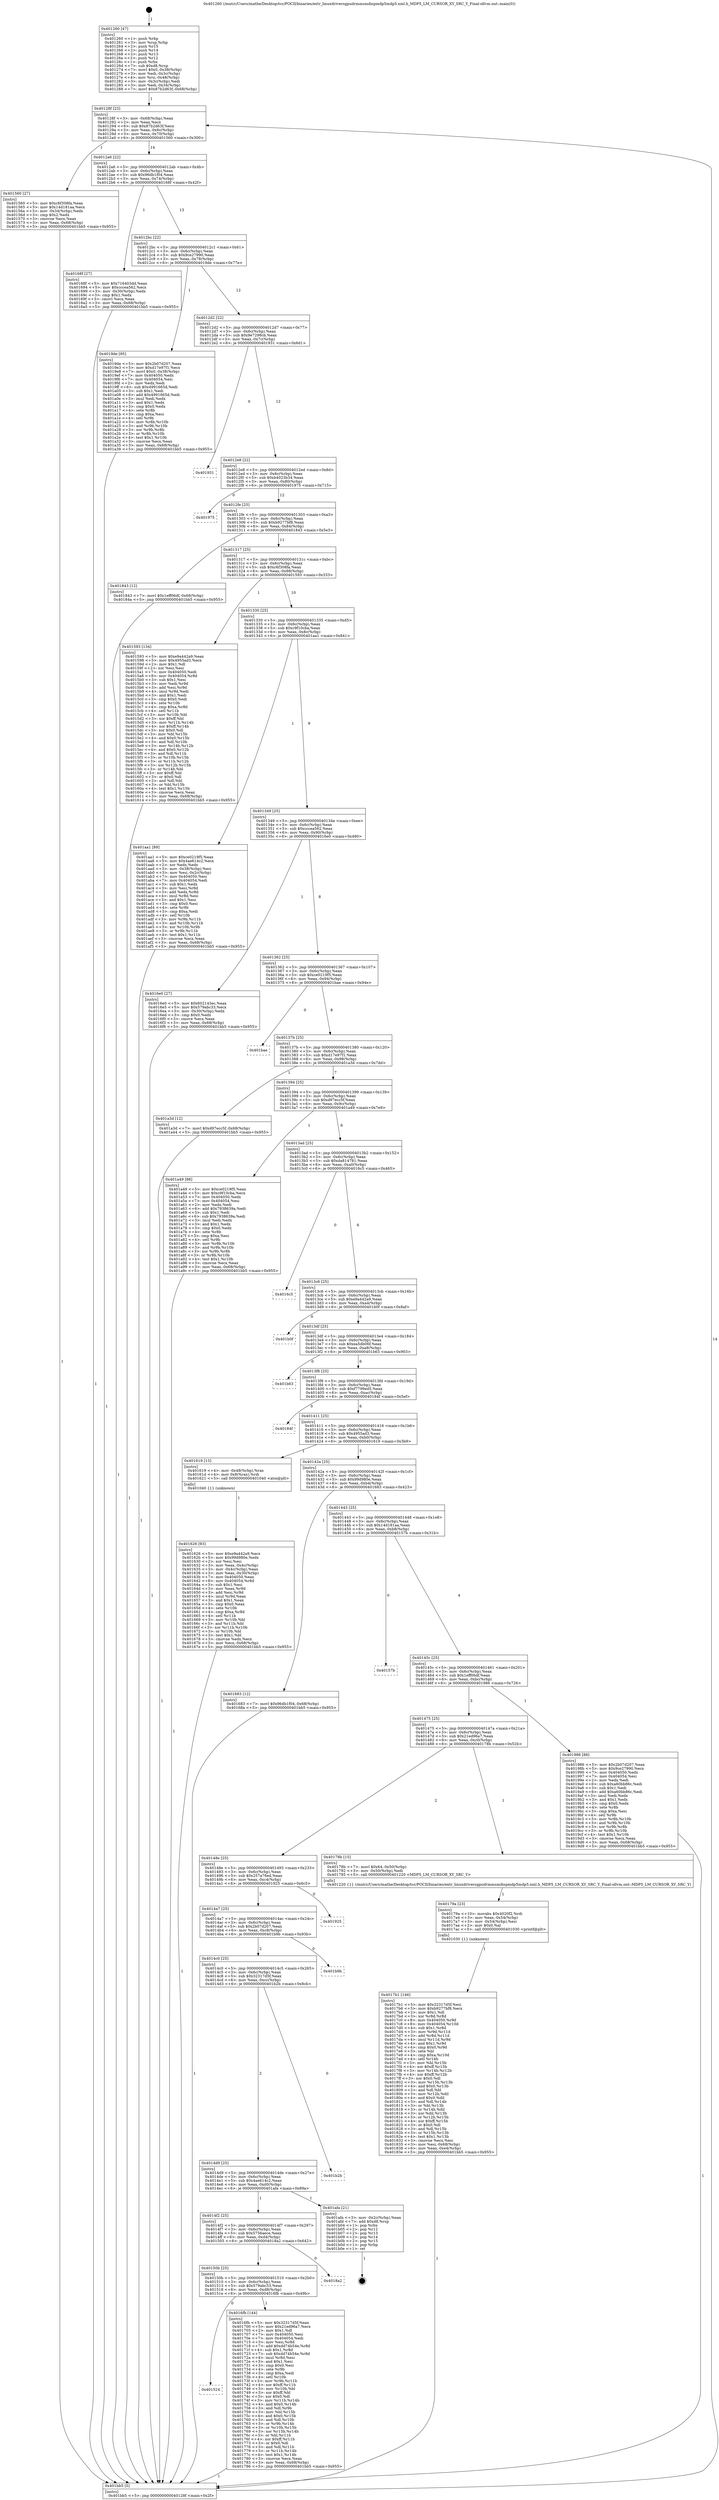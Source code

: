 digraph "0x401260" {
  label = "0x401260 (/mnt/c/Users/mathe/Desktop/tcc/POCII/binaries/extr_linuxdriversgpudrmmsmdispmdp5mdp5.xml.h_MDP5_LM_CURSOR_XY_SRC_Y_Final-ollvm.out::main(0))"
  labelloc = "t"
  node[shape=record]

  Entry [label="",width=0.3,height=0.3,shape=circle,fillcolor=black,style=filled]
  "0x40128f" [label="{
     0x40128f [23]\l
     | [instrs]\l
     &nbsp;&nbsp;0x40128f \<+3\>: mov -0x68(%rbp),%eax\l
     &nbsp;&nbsp;0x401292 \<+2\>: mov %eax,%ecx\l
     &nbsp;&nbsp;0x401294 \<+6\>: sub $0x87b2d63f,%ecx\l
     &nbsp;&nbsp;0x40129a \<+3\>: mov %eax,-0x6c(%rbp)\l
     &nbsp;&nbsp;0x40129d \<+3\>: mov %ecx,-0x70(%rbp)\l
     &nbsp;&nbsp;0x4012a0 \<+6\>: je 0000000000401560 \<main+0x300\>\l
  }"]
  "0x401560" [label="{
     0x401560 [27]\l
     | [instrs]\l
     &nbsp;&nbsp;0x401560 \<+5\>: mov $0xc6f308fa,%eax\l
     &nbsp;&nbsp;0x401565 \<+5\>: mov $0x14d181aa,%ecx\l
     &nbsp;&nbsp;0x40156a \<+3\>: mov -0x34(%rbp),%edx\l
     &nbsp;&nbsp;0x40156d \<+3\>: cmp $0x2,%edx\l
     &nbsp;&nbsp;0x401570 \<+3\>: cmovne %ecx,%eax\l
     &nbsp;&nbsp;0x401573 \<+3\>: mov %eax,-0x68(%rbp)\l
     &nbsp;&nbsp;0x401576 \<+5\>: jmp 0000000000401bb5 \<main+0x955\>\l
  }"]
  "0x4012a6" [label="{
     0x4012a6 [22]\l
     | [instrs]\l
     &nbsp;&nbsp;0x4012a6 \<+5\>: jmp 00000000004012ab \<main+0x4b\>\l
     &nbsp;&nbsp;0x4012ab \<+3\>: mov -0x6c(%rbp),%eax\l
     &nbsp;&nbsp;0x4012ae \<+5\>: sub $0x96db1f04,%eax\l
     &nbsp;&nbsp;0x4012b3 \<+3\>: mov %eax,-0x74(%rbp)\l
     &nbsp;&nbsp;0x4012b6 \<+6\>: je 000000000040168f \<main+0x42f\>\l
  }"]
  "0x401bb5" [label="{
     0x401bb5 [5]\l
     | [instrs]\l
     &nbsp;&nbsp;0x401bb5 \<+5\>: jmp 000000000040128f \<main+0x2f\>\l
  }"]
  "0x401260" [label="{
     0x401260 [47]\l
     | [instrs]\l
     &nbsp;&nbsp;0x401260 \<+1\>: push %rbp\l
     &nbsp;&nbsp;0x401261 \<+3\>: mov %rsp,%rbp\l
     &nbsp;&nbsp;0x401264 \<+2\>: push %r15\l
     &nbsp;&nbsp;0x401266 \<+2\>: push %r14\l
     &nbsp;&nbsp;0x401268 \<+2\>: push %r13\l
     &nbsp;&nbsp;0x40126a \<+2\>: push %r12\l
     &nbsp;&nbsp;0x40126c \<+1\>: push %rbx\l
     &nbsp;&nbsp;0x40126d \<+7\>: sub $0xd8,%rsp\l
     &nbsp;&nbsp;0x401274 \<+7\>: movl $0x0,-0x38(%rbp)\l
     &nbsp;&nbsp;0x40127b \<+3\>: mov %edi,-0x3c(%rbp)\l
     &nbsp;&nbsp;0x40127e \<+4\>: mov %rsi,-0x48(%rbp)\l
     &nbsp;&nbsp;0x401282 \<+3\>: mov -0x3c(%rbp),%edi\l
     &nbsp;&nbsp;0x401285 \<+3\>: mov %edi,-0x34(%rbp)\l
     &nbsp;&nbsp;0x401288 \<+7\>: movl $0x87b2d63f,-0x68(%rbp)\l
  }"]
  Exit [label="",width=0.3,height=0.3,shape=circle,fillcolor=black,style=filled,peripheries=2]
  "0x40168f" [label="{
     0x40168f [27]\l
     | [instrs]\l
     &nbsp;&nbsp;0x40168f \<+5\>: mov $0x716403dd,%eax\l
     &nbsp;&nbsp;0x401694 \<+5\>: mov $0xcccea562,%ecx\l
     &nbsp;&nbsp;0x401699 \<+3\>: mov -0x30(%rbp),%edx\l
     &nbsp;&nbsp;0x40169c \<+3\>: cmp $0x1,%edx\l
     &nbsp;&nbsp;0x40169f \<+3\>: cmovl %ecx,%eax\l
     &nbsp;&nbsp;0x4016a2 \<+3\>: mov %eax,-0x68(%rbp)\l
     &nbsp;&nbsp;0x4016a5 \<+5\>: jmp 0000000000401bb5 \<main+0x955\>\l
  }"]
  "0x4012bc" [label="{
     0x4012bc [22]\l
     | [instrs]\l
     &nbsp;&nbsp;0x4012bc \<+5\>: jmp 00000000004012c1 \<main+0x61\>\l
     &nbsp;&nbsp;0x4012c1 \<+3\>: mov -0x6c(%rbp),%eax\l
     &nbsp;&nbsp;0x4012c4 \<+5\>: sub $0x9ce27990,%eax\l
     &nbsp;&nbsp;0x4012c9 \<+3\>: mov %eax,-0x78(%rbp)\l
     &nbsp;&nbsp;0x4012cc \<+6\>: je 00000000004019de \<main+0x77e\>\l
  }"]
  "0x4017b1" [label="{
     0x4017b1 [146]\l
     | [instrs]\l
     &nbsp;&nbsp;0x4017b1 \<+5\>: mov $0x32317d5f,%esi\l
     &nbsp;&nbsp;0x4017b6 \<+5\>: mov $0xb9277bf8,%ecx\l
     &nbsp;&nbsp;0x4017bb \<+2\>: mov $0x1,%dl\l
     &nbsp;&nbsp;0x4017bd \<+3\>: xor %r8d,%r8d\l
     &nbsp;&nbsp;0x4017c0 \<+8\>: mov 0x404050,%r9d\l
     &nbsp;&nbsp;0x4017c8 \<+8\>: mov 0x404054,%r10d\l
     &nbsp;&nbsp;0x4017d0 \<+4\>: sub $0x1,%r8d\l
     &nbsp;&nbsp;0x4017d4 \<+3\>: mov %r9d,%r11d\l
     &nbsp;&nbsp;0x4017d7 \<+3\>: add %r8d,%r11d\l
     &nbsp;&nbsp;0x4017da \<+4\>: imul %r11d,%r9d\l
     &nbsp;&nbsp;0x4017de \<+4\>: and $0x1,%r9d\l
     &nbsp;&nbsp;0x4017e2 \<+4\>: cmp $0x0,%r9d\l
     &nbsp;&nbsp;0x4017e6 \<+3\>: sete %bl\l
     &nbsp;&nbsp;0x4017e9 \<+4\>: cmp $0xa,%r10d\l
     &nbsp;&nbsp;0x4017ed \<+4\>: setl %r14b\l
     &nbsp;&nbsp;0x4017f1 \<+3\>: mov %bl,%r15b\l
     &nbsp;&nbsp;0x4017f4 \<+4\>: xor $0xff,%r15b\l
     &nbsp;&nbsp;0x4017f8 \<+3\>: mov %r14b,%r12b\l
     &nbsp;&nbsp;0x4017fb \<+4\>: xor $0xff,%r12b\l
     &nbsp;&nbsp;0x4017ff \<+3\>: xor $0x0,%dl\l
     &nbsp;&nbsp;0x401802 \<+3\>: mov %r15b,%r13b\l
     &nbsp;&nbsp;0x401805 \<+4\>: and $0x0,%r13b\l
     &nbsp;&nbsp;0x401809 \<+2\>: and %dl,%bl\l
     &nbsp;&nbsp;0x40180b \<+3\>: mov %r12b,%dil\l
     &nbsp;&nbsp;0x40180e \<+4\>: and $0x0,%dil\l
     &nbsp;&nbsp;0x401812 \<+3\>: and %dl,%r14b\l
     &nbsp;&nbsp;0x401815 \<+3\>: or %bl,%r13b\l
     &nbsp;&nbsp;0x401818 \<+3\>: or %r14b,%dil\l
     &nbsp;&nbsp;0x40181b \<+3\>: xor %dil,%r13b\l
     &nbsp;&nbsp;0x40181e \<+3\>: or %r12b,%r15b\l
     &nbsp;&nbsp;0x401821 \<+4\>: xor $0xff,%r15b\l
     &nbsp;&nbsp;0x401825 \<+3\>: or $0x0,%dl\l
     &nbsp;&nbsp;0x401828 \<+3\>: and %dl,%r15b\l
     &nbsp;&nbsp;0x40182b \<+3\>: or %r15b,%r13b\l
     &nbsp;&nbsp;0x40182e \<+4\>: test $0x1,%r13b\l
     &nbsp;&nbsp;0x401832 \<+3\>: cmovne %ecx,%esi\l
     &nbsp;&nbsp;0x401835 \<+3\>: mov %esi,-0x68(%rbp)\l
     &nbsp;&nbsp;0x401838 \<+6\>: mov %eax,-0xe4(%rbp)\l
     &nbsp;&nbsp;0x40183e \<+5\>: jmp 0000000000401bb5 \<main+0x955\>\l
  }"]
  "0x4019de" [label="{
     0x4019de [95]\l
     | [instrs]\l
     &nbsp;&nbsp;0x4019de \<+5\>: mov $0x2b07d207,%eax\l
     &nbsp;&nbsp;0x4019e3 \<+5\>: mov $0xd17e97f1,%ecx\l
     &nbsp;&nbsp;0x4019e8 \<+7\>: movl $0x0,-0x38(%rbp)\l
     &nbsp;&nbsp;0x4019ef \<+7\>: mov 0x404050,%edx\l
     &nbsp;&nbsp;0x4019f6 \<+7\>: mov 0x404054,%esi\l
     &nbsp;&nbsp;0x4019fd \<+2\>: mov %edx,%edi\l
     &nbsp;&nbsp;0x4019ff \<+6\>: sub $0x4991665d,%edi\l
     &nbsp;&nbsp;0x401a05 \<+3\>: sub $0x1,%edi\l
     &nbsp;&nbsp;0x401a08 \<+6\>: add $0x4991665d,%edi\l
     &nbsp;&nbsp;0x401a0e \<+3\>: imul %edi,%edx\l
     &nbsp;&nbsp;0x401a11 \<+3\>: and $0x1,%edx\l
     &nbsp;&nbsp;0x401a14 \<+3\>: cmp $0x0,%edx\l
     &nbsp;&nbsp;0x401a17 \<+4\>: sete %r8b\l
     &nbsp;&nbsp;0x401a1b \<+3\>: cmp $0xa,%esi\l
     &nbsp;&nbsp;0x401a1e \<+4\>: setl %r9b\l
     &nbsp;&nbsp;0x401a22 \<+3\>: mov %r8b,%r10b\l
     &nbsp;&nbsp;0x401a25 \<+3\>: and %r9b,%r10b\l
     &nbsp;&nbsp;0x401a28 \<+3\>: xor %r9b,%r8b\l
     &nbsp;&nbsp;0x401a2b \<+3\>: or %r8b,%r10b\l
     &nbsp;&nbsp;0x401a2e \<+4\>: test $0x1,%r10b\l
     &nbsp;&nbsp;0x401a32 \<+3\>: cmovne %ecx,%eax\l
     &nbsp;&nbsp;0x401a35 \<+3\>: mov %eax,-0x68(%rbp)\l
     &nbsp;&nbsp;0x401a38 \<+5\>: jmp 0000000000401bb5 \<main+0x955\>\l
  }"]
  "0x4012d2" [label="{
     0x4012d2 [22]\l
     | [instrs]\l
     &nbsp;&nbsp;0x4012d2 \<+5\>: jmp 00000000004012d7 \<main+0x77\>\l
     &nbsp;&nbsp;0x4012d7 \<+3\>: mov -0x6c(%rbp),%eax\l
     &nbsp;&nbsp;0x4012da \<+5\>: sub $0x9e7298cb,%eax\l
     &nbsp;&nbsp;0x4012df \<+3\>: mov %eax,-0x7c(%rbp)\l
     &nbsp;&nbsp;0x4012e2 \<+6\>: je 0000000000401931 \<main+0x6d1\>\l
  }"]
  "0x40179a" [label="{
     0x40179a [23]\l
     | [instrs]\l
     &nbsp;&nbsp;0x40179a \<+10\>: movabs $0x4020f2,%rdi\l
     &nbsp;&nbsp;0x4017a4 \<+3\>: mov %eax,-0x54(%rbp)\l
     &nbsp;&nbsp;0x4017a7 \<+3\>: mov -0x54(%rbp),%esi\l
     &nbsp;&nbsp;0x4017aa \<+2\>: mov $0x0,%al\l
     &nbsp;&nbsp;0x4017ac \<+5\>: call 0000000000401030 \<printf@plt\>\l
     | [calls]\l
     &nbsp;&nbsp;0x401030 \{1\} (unknown)\l
  }"]
  "0x401931" [label="{
     0x401931\l
  }", style=dashed]
  "0x4012e8" [label="{
     0x4012e8 [22]\l
     | [instrs]\l
     &nbsp;&nbsp;0x4012e8 \<+5\>: jmp 00000000004012ed \<main+0x8d\>\l
     &nbsp;&nbsp;0x4012ed \<+3\>: mov -0x6c(%rbp),%eax\l
     &nbsp;&nbsp;0x4012f0 \<+5\>: sub $0xb4023b34,%eax\l
     &nbsp;&nbsp;0x4012f5 \<+3\>: mov %eax,-0x80(%rbp)\l
     &nbsp;&nbsp;0x4012f8 \<+6\>: je 0000000000401975 \<main+0x715\>\l
  }"]
  "0x401524" [label="{
     0x401524\l
  }", style=dashed]
  "0x401975" [label="{
     0x401975\l
  }", style=dashed]
  "0x4012fe" [label="{
     0x4012fe [25]\l
     | [instrs]\l
     &nbsp;&nbsp;0x4012fe \<+5\>: jmp 0000000000401303 \<main+0xa3\>\l
     &nbsp;&nbsp;0x401303 \<+3\>: mov -0x6c(%rbp),%eax\l
     &nbsp;&nbsp;0x401306 \<+5\>: sub $0xb9277bf8,%eax\l
     &nbsp;&nbsp;0x40130b \<+6\>: mov %eax,-0x84(%rbp)\l
     &nbsp;&nbsp;0x401311 \<+6\>: je 0000000000401843 \<main+0x5e3\>\l
  }"]
  "0x4016fb" [label="{
     0x4016fb [144]\l
     | [instrs]\l
     &nbsp;&nbsp;0x4016fb \<+5\>: mov $0x32317d5f,%eax\l
     &nbsp;&nbsp;0x401700 \<+5\>: mov $0x21ed96a7,%ecx\l
     &nbsp;&nbsp;0x401705 \<+2\>: mov $0x1,%dl\l
     &nbsp;&nbsp;0x401707 \<+7\>: mov 0x404050,%esi\l
     &nbsp;&nbsp;0x40170e \<+7\>: mov 0x404054,%edi\l
     &nbsp;&nbsp;0x401715 \<+3\>: mov %esi,%r8d\l
     &nbsp;&nbsp;0x401718 \<+7\>: add $0xdd74b54e,%r8d\l
     &nbsp;&nbsp;0x40171f \<+4\>: sub $0x1,%r8d\l
     &nbsp;&nbsp;0x401723 \<+7\>: sub $0xdd74b54e,%r8d\l
     &nbsp;&nbsp;0x40172a \<+4\>: imul %r8d,%esi\l
     &nbsp;&nbsp;0x40172e \<+3\>: and $0x1,%esi\l
     &nbsp;&nbsp;0x401731 \<+3\>: cmp $0x0,%esi\l
     &nbsp;&nbsp;0x401734 \<+4\>: sete %r9b\l
     &nbsp;&nbsp;0x401738 \<+3\>: cmp $0xa,%edi\l
     &nbsp;&nbsp;0x40173b \<+4\>: setl %r10b\l
     &nbsp;&nbsp;0x40173f \<+3\>: mov %r9b,%r11b\l
     &nbsp;&nbsp;0x401742 \<+4\>: xor $0xff,%r11b\l
     &nbsp;&nbsp;0x401746 \<+3\>: mov %r10b,%bl\l
     &nbsp;&nbsp;0x401749 \<+3\>: xor $0xff,%bl\l
     &nbsp;&nbsp;0x40174c \<+3\>: xor $0x0,%dl\l
     &nbsp;&nbsp;0x40174f \<+3\>: mov %r11b,%r14b\l
     &nbsp;&nbsp;0x401752 \<+4\>: and $0x0,%r14b\l
     &nbsp;&nbsp;0x401756 \<+3\>: and %dl,%r9b\l
     &nbsp;&nbsp;0x401759 \<+3\>: mov %bl,%r15b\l
     &nbsp;&nbsp;0x40175c \<+4\>: and $0x0,%r15b\l
     &nbsp;&nbsp;0x401760 \<+3\>: and %dl,%r10b\l
     &nbsp;&nbsp;0x401763 \<+3\>: or %r9b,%r14b\l
     &nbsp;&nbsp;0x401766 \<+3\>: or %r10b,%r15b\l
     &nbsp;&nbsp;0x401769 \<+3\>: xor %r15b,%r14b\l
     &nbsp;&nbsp;0x40176c \<+3\>: or %bl,%r11b\l
     &nbsp;&nbsp;0x40176f \<+4\>: xor $0xff,%r11b\l
     &nbsp;&nbsp;0x401773 \<+3\>: or $0x0,%dl\l
     &nbsp;&nbsp;0x401776 \<+3\>: and %dl,%r11b\l
     &nbsp;&nbsp;0x401779 \<+3\>: or %r11b,%r14b\l
     &nbsp;&nbsp;0x40177c \<+4\>: test $0x1,%r14b\l
     &nbsp;&nbsp;0x401780 \<+3\>: cmovne %ecx,%eax\l
     &nbsp;&nbsp;0x401783 \<+3\>: mov %eax,-0x68(%rbp)\l
     &nbsp;&nbsp;0x401786 \<+5\>: jmp 0000000000401bb5 \<main+0x955\>\l
  }"]
  "0x401843" [label="{
     0x401843 [12]\l
     | [instrs]\l
     &nbsp;&nbsp;0x401843 \<+7\>: movl $0x1eff06df,-0x68(%rbp)\l
     &nbsp;&nbsp;0x40184a \<+5\>: jmp 0000000000401bb5 \<main+0x955\>\l
  }"]
  "0x401317" [label="{
     0x401317 [25]\l
     | [instrs]\l
     &nbsp;&nbsp;0x401317 \<+5\>: jmp 000000000040131c \<main+0xbc\>\l
     &nbsp;&nbsp;0x40131c \<+3\>: mov -0x6c(%rbp),%eax\l
     &nbsp;&nbsp;0x40131f \<+5\>: sub $0xc6f308fa,%eax\l
     &nbsp;&nbsp;0x401324 \<+6\>: mov %eax,-0x88(%rbp)\l
     &nbsp;&nbsp;0x40132a \<+6\>: je 0000000000401593 \<main+0x333\>\l
  }"]
  "0x40150b" [label="{
     0x40150b [25]\l
     | [instrs]\l
     &nbsp;&nbsp;0x40150b \<+5\>: jmp 0000000000401510 \<main+0x2b0\>\l
     &nbsp;&nbsp;0x401510 \<+3\>: mov -0x6c(%rbp),%eax\l
     &nbsp;&nbsp;0x401513 \<+5\>: sub $0x579abc33,%eax\l
     &nbsp;&nbsp;0x401518 \<+6\>: mov %eax,-0xd8(%rbp)\l
     &nbsp;&nbsp;0x40151e \<+6\>: je 00000000004016fb \<main+0x49b\>\l
  }"]
  "0x401593" [label="{
     0x401593 [134]\l
     | [instrs]\l
     &nbsp;&nbsp;0x401593 \<+5\>: mov $0xe9a442a9,%eax\l
     &nbsp;&nbsp;0x401598 \<+5\>: mov $0x4955ad3,%ecx\l
     &nbsp;&nbsp;0x40159d \<+2\>: mov $0x1,%dl\l
     &nbsp;&nbsp;0x40159f \<+2\>: xor %esi,%esi\l
     &nbsp;&nbsp;0x4015a1 \<+7\>: mov 0x404050,%edi\l
     &nbsp;&nbsp;0x4015a8 \<+8\>: mov 0x404054,%r8d\l
     &nbsp;&nbsp;0x4015b0 \<+3\>: sub $0x1,%esi\l
     &nbsp;&nbsp;0x4015b3 \<+3\>: mov %edi,%r9d\l
     &nbsp;&nbsp;0x4015b6 \<+3\>: add %esi,%r9d\l
     &nbsp;&nbsp;0x4015b9 \<+4\>: imul %r9d,%edi\l
     &nbsp;&nbsp;0x4015bd \<+3\>: and $0x1,%edi\l
     &nbsp;&nbsp;0x4015c0 \<+3\>: cmp $0x0,%edi\l
     &nbsp;&nbsp;0x4015c3 \<+4\>: sete %r10b\l
     &nbsp;&nbsp;0x4015c7 \<+4\>: cmp $0xa,%r8d\l
     &nbsp;&nbsp;0x4015cb \<+4\>: setl %r11b\l
     &nbsp;&nbsp;0x4015cf \<+3\>: mov %r10b,%bl\l
     &nbsp;&nbsp;0x4015d2 \<+3\>: xor $0xff,%bl\l
     &nbsp;&nbsp;0x4015d5 \<+3\>: mov %r11b,%r14b\l
     &nbsp;&nbsp;0x4015d8 \<+4\>: xor $0xff,%r14b\l
     &nbsp;&nbsp;0x4015dc \<+3\>: xor $0x0,%dl\l
     &nbsp;&nbsp;0x4015df \<+3\>: mov %bl,%r15b\l
     &nbsp;&nbsp;0x4015e2 \<+4\>: and $0x0,%r15b\l
     &nbsp;&nbsp;0x4015e6 \<+3\>: and %dl,%r10b\l
     &nbsp;&nbsp;0x4015e9 \<+3\>: mov %r14b,%r12b\l
     &nbsp;&nbsp;0x4015ec \<+4\>: and $0x0,%r12b\l
     &nbsp;&nbsp;0x4015f0 \<+3\>: and %dl,%r11b\l
     &nbsp;&nbsp;0x4015f3 \<+3\>: or %r10b,%r15b\l
     &nbsp;&nbsp;0x4015f6 \<+3\>: or %r11b,%r12b\l
     &nbsp;&nbsp;0x4015f9 \<+3\>: xor %r12b,%r15b\l
     &nbsp;&nbsp;0x4015fc \<+3\>: or %r14b,%bl\l
     &nbsp;&nbsp;0x4015ff \<+3\>: xor $0xff,%bl\l
     &nbsp;&nbsp;0x401602 \<+3\>: or $0x0,%dl\l
     &nbsp;&nbsp;0x401605 \<+2\>: and %dl,%bl\l
     &nbsp;&nbsp;0x401607 \<+3\>: or %bl,%r15b\l
     &nbsp;&nbsp;0x40160a \<+4\>: test $0x1,%r15b\l
     &nbsp;&nbsp;0x40160e \<+3\>: cmovne %ecx,%eax\l
     &nbsp;&nbsp;0x401611 \<+3\>: mov %eax,-0x68(%rbp)\l
     &nbsp;&nbsp;0x401614 \<+5\>: jmp 0000000000401bb5 \<main+0x955\>\l
  }"]
  "0x401330" [label="{
     0x401330 [25]\l
     | [instrs]\l
     &nbsp;&nbsp;0x401330 \<+5\>: jmp 0000000000401335 \<main+0xd5\>\l
     &nbsp;&nbsp;0x401335 \<+3\>: mov -0x6c(%rbp),%eax\l
     &nbsp;&nbsp;0x401338 \<+5\>: sub $0xc9f10cba,%eax\l
     &nbsp;&nbsp;0x40133d \<+6\>: mov %eax,-0x8c(%rbp)\l
     &nbsp;&nbsp;0x401343 \<+6\>: je 0000000000401aa1 \<main+0x841\>\l
  }"]
  "0x4018a2" [label="{
     0x4018a2\l
  }", style=dashed]
  "0x401aa1" [label="{
     0x401aa1 [89]\l
     | [instrs]\l
     &nbsp;&nbsp;0x401aa1 \<+5\>: mov $0xce0219f5,%eax\l
     &nbsp;&nbsp;0x401aa6 \<+5\>: mov $0x4ae614c2,%ecx\l
     &nbsp;&nbsp;0x401aab \<+2\>: xor %edx,%edx\l
     &nbsp;&nbsp;0x401aad \<+3\>: mov -0x38(%rbp),%esi\l
     &nbsp;&nbsp;0x401ab0 \<+3\>: mov %esi,-0x2c(%rbp)\l
     &nbsp;&nbsp;0x401ab3 \<+7\>: mov 0x404050,%esi\l
     &nbsp;&nbsp;0x401aba \<+7\>: mov 0x404054,%edi\l
     &nbsp;&nbsp;0x401ac1 \<+3\>: sub $0x1,%edx\l
     &nbsp;&nbsp;0x401ac4 \<+3\>: mov %esi,%r8d\l
     &nbsp;&nbsp;0x401ac7 \<+3\>: add %edx,%r8d\l
     &nbsp;&nbsp;0x401aca \<+4\>: imul %r8d,%esi\l
     &nbsp;&nbsp;0x401ace \<+3\>: and $0x1,%esi\l
     &nbsp;&nbsp;0x401ad1 \<+3\>: cmp $0x0,%esi\l
     &nbsp;&nbsp;0x401ad4 \<+4\>: sete %r9b\l
     &nbsp;&nbsp;0x401ad8 \<+3\>: cmp $0xa,%edi\l
     &nbsp;&nbsp;0x401adb \<+4\>: setl %r10b\l
     &nbsp;&nbsp;0x401adf \<+3\>: mov %r9b,%r11b\l
     &nbsp;&nbsp;0x401ae2 \<+3\>: and %r10b,%r11b\l
     &nbsp;&nbsp;0x401ae5 \<+3\>: xor %r10b,%r9b\l
     &nbsp;&nbsp;0x401ae8 \<+3\>: or %r9b,%r11b\l
     &nbsp;&nbsp;0x401aeb \<+4\>: test $0x1,%r11b\l
     &nbsp;&nbsp;0x401aef \<+3\>: cmovne %ecx,%eax\l
     &nbsp;&nbsp;0x401af2 \<+3\>: mov %eax,-0x68(%rbp)\l
     &nbsp;&nbsp;0x401af5 \<+5\>: jmp 0000000000401bb5 \<main+0x955\>\l
  }"]
  "0x401349" [label="{
     0x401349 [25]\l
     | [instrs]\l
     &nbsp;&nbsp;0x401349 \<+5\>: jmp 000000000040134e \<main+0xee\>\l
     &nbsp;&nbsp;0x40134e \<+3\>: mov -0x6c(%rbp),%eax\l
     &nbsp;&nbsp;0x401351 \<+5\>: sub $0xcccea562,%eax\l
     &nbsp;&nbsp;0x401356 \<+6\>: mov %eax,-0x90(%rbp)\l
     &nbsp;&nbsp;0x40135c \<+6\>: je 00000000004016e0 \<main+0x480\>\l
  }"]
  "0x4014f2" [label="{
     0x4014f2 [25]\l
     | [instrs]\l
     &nbsp;&nbsp;0x4014f2 \<+5\>: jmp 00000000004014f7 \<main+0x297\>\l
     &nbsp;&nbsp;0x4014f7 \<+3\>: mov -0x6c(%rbp),%eax\l
     &nbsp;&nbsp;0x4014fa \<+5\>: sub $0x5756aece,%eax\l
     &nbsp;&nbsp;0x4014ff \<+6\>: mov %eax,-0xd4(%rbp)\l
     &nbsp;&nbsp;0x401505 \<+6\>: je 00000000004018a2 \<main+0x642\>\l
  }"]
  "0x4016e0" [label="{
     0x4016e0 [27]\l
     | [instrs]\l
     &nbsp;&nbsp;0x4016e0 \<+5\>: mov $0x602143ec,%eax\l
     &nbsp;&nbsp;0x4016e5 \<+5\>: mov $0x579abc33,%ecx\l
     &nbsp;&nbsp;0x4016ea \<+3\>: mov -0x30(%rbp),%edx\l
     &nbsp;&nbsp;0x4016ed \<+3\>: cmp $0x0,%edx\l
     &nbsp;&nbsp;0x4016f0 \<+3\>: cmove %ecx,%eax\l
     &nbsp;&nbsp;0x4016f3 \<+3\>: mov %eax,-0x68(%rbp)\l
     &nbsp;&nbsp;0x4016f6 \<+5\>: jmp 0000000000401bb5 \<main+0x955\>\l
  }"]
  "0x401362" [label="{
     0x401362 [25]\l
     | [instrs]\l
     &nbsp;&nbsp;0x401362 \<+5\>: jmp 0000000000401367 \<main+0x107\>\l
     &nbsp;&nbsp;0x401367 \<+3\>: mov -0x6c(%rbp),%eax\l
     &nbsp;&nbsp;0x40136a \<+5\>: sub $0xce0219f5,%eax\l
     &nbsp;&nbsp;0x40136f \<+6\>: mov %eax,-0x94(%rbp)\l
     &nbsp;&nbsp;0x401375 \<+6\>: je 0000000000401bae \<main+0x94e\>\l
  }"]
  "0x401afa" [label="{
     0x401afa [21]\l
     | [instrs]\l
     &nbsp;&nbsp;0x401afa \<+3\>: mov -0x2c(%rbp),%eax\l
     &nbsp;&nbsp;0x401afd \<+7\>: add $0xd8,%rsp\l
     &nbsp;&nbsp;0x401b04 \<+1\>: pop %rbx\l
     &nbsp;&nbsp;0x401b05 \<+2\>: pop %r12\l
     &nbsp;&nbsp;0x401b07 \<+2\>: pop %r13\l
     &nbsp;&nbsp;0x401b09 \<+2\>: pop %r14\l
     &nbsp;&nbsp;0x401b0b \<+2\>: pop %r15\l
     &nbsp;&nbsp;0x401b0d \<+1\>: pop %rbp\l
     &nbsp;&nbsp;0x401b0e \<+1\>: ret\l
  }"]
  "0x401bae" [label="{
     0x401bae\l
  }", style=dashed]
  "0x40137b" [label="{
     0x40137b [25]\l
     | [instrs]\l
     &nbsp;&nbsp;0x40137b \<+5\>: jmp 0000000000401380 \<main+0x120\>\l
     &nbsp;&nbsp;0x401380 \<+3\>: mov -0x6c(%rbp),%eax\l
     &nbsp;&nbsp;0x401383 \<+5\>: sub $0xd17e97f1,%eax\l
     &nbsp;&nbsp;0x401388 \<+6\>: mov %eax,-0x98(%rbp)\l
     &nbsp;&nbsp;0x40138e \<+6\>: je 0000000000401a3d \<main+0x7dd\>\l
  }"]
  "0x4014d9" [label="{
     0x4014d9 [25]\l
     | [instrs]\l
     &nbsp;&nbsp;0x4014d9 \<+5\>: jmp 00000000004014de \<main+0x27e\>\l
     &nbsp;&nbsp;0x4014de \<+3\>: mov -0x6c(%rbp),%eax\l
     &nbsp;&nbsp;0x4014e1 \<+5\>: sub $0x4ae614c2,%eax\l
     &nbsp;&nbsp;0x4014e6 \<+6\>: mov %eax,-0xd0(%rbp)\l
     &nbsp;&nbsp;0x4014ec \<+6\>: je 0000000000401afa \<main+0x89a\>\l
  }"]
  "0x401a3d" [label="{
     0x401a3d [12]\l
     | [instrs]\l
     &nbsp;&nbsp;0x401a3d \<+7\>: movl $0xd97ecc5f,-0x68(%rbp)\l
     &nbsp;&nbsp;0x401a44 \<+5\>: jmp 0000000000401bb5 \<main+0x955\>\l
  }"]
  "0x401394" [label="{
     0x401394 [25]\l
     | [instrs]\l
     &nbsp;&nbsp;0x401394 \<+5\>: jmp 0000000000401399 \<main+0x139\>\l
     &nbsp;&nbsp;0x401399 \<+3\>: mov -0x6c(%rbp),%eax\l
     &nbsp;&nbsp;0x40139c \<+5\>: sub $0xd97ecc5f,%eax\l
     &nbsp;&nbsp;0x4013a1 \<+6\>: mov %eax,-0x9c(%rbp)\l
     &nbsp;&nbsp;0x4013a7 \<+6\>: je 0000000000401a49 \<main+0x7e9\>\l
  }"]
  "0x401b2b" [label="{
     0x401b2b\l
  }", style=dashed]
  "0x401a49" [label="{
     0x401a49 [88]\l
     | [instrs]\l
     &nbsp;&nbsp;0x401a49 \<+5\>: mov $0xce0219f5,%eax\l
     &nbsp;&nbsp;0x401a4e \<+5\>: mov $0xc9f10cba,%ecx\l
     &nbsp;&nbsp;0x401a53 \<+7\>: mov 0x404050,%edx\l
     &nbsp;&nbsp;0x401a5a \<+7\>: mov 0x404054,%esi\l
     &nbsp;&nbsp;0x401a61 \<+2\>: mov %edx,%edi\l
     &nbsp;&nbsp;0x401a63 \<+6\>: add $0x7938639a,%edi\l
     &nbsp;&nbsp;0x401a69 \<+3\>: sub $0x1,%edi\l
     &nbsp;&nbsp;0x401a6c \<+6\>: sub $0x7938639a,%edi\l
     &nbsp;&nbsp;0x401a72 \<+3\>: imul %edi,%edx\l
     &nbsp;&nbsp;0x401a75 \<+3\>: and $0x1,%edx\l
     &nbsp;&nbsp;0x401a78 \<+3\>: cmp $0x0,%edx\l
     &nbsp;&nbsp;0x401a7b \<+4\>: sete %r8b\l
     &nbsp;&nbsp;0x401a7f \<+3\>: cmp $0xa,%esi\l
     &nbsp;&nbsp;0x401a82 \<+4\>: setl %r9b\l
     &nbsp;&nbsp;0x401a86 \<+3\>: mov %r8b,%r10b\l
     &nbsp;&nbsp;0x401a89 \<+3\>: and %r9b,%r10b\l
     &nbsp;&nbsp;0x401a8c \<+3\>: xor %r9b,%r8b\l
     &nbsp;&nbsp;0x401a8f \<+3\>: or %r8b,%r10b\l
     &nbsp;&nbsp;0x401a92 \<+4\>: test $0x1,%r10b\l
     &nbsp;&nbsp;0x401a96 \<+3\>: cmovne %ecx,%eax\l
     &nbsp;&nbsp;0x401a99 \<+3\>: mov %eax,-0x68(%rbp)\l
     &nbsp;&nbsp;0x401a9c \<+5\>: jmp 0000000000401bb5 \<main+0x955\>\l
  }"]
  "0x4013ad" [label="{
     0x4013ad [25]\l
     | [instrs]\l
     &nbsp;&nbsp;0x4013ad \<+5\>: jmp 00000000004013b2 \<main+0x152\>\l
     &nbsp;&nbsp;0x4013b2 \<+3\>: mov -0x6c(%rbp),%eax\l
     &nbsp;&nbsp;0x4013b5 \<+5\>: sub $0xda814781,%eax\l
     &nbsp;&nbsp;0x4013ba \<+6\>: mov %eax,-0xa0(%rbp)\l
     &nbsp;&nbsp;0x4013c0 \<+6\>: je 00000000004016c5 \<main+0x465\>\l
  }"]
  "0x4014c0" [label="{
     0x4014c0 [25]\l
     | [instrs]\l
     &nbsp;&nbsp;0x4014c0 \<+5\>: jmp 00000000004014c5 \<main+0x265\>\l
     &nbsp;&nbsp;0x4014c5 \<+3\>: mov -0x6c(%rbp),%eax\l
     &nbsp;&nbsp;0x4014c8 \<+5\>: sub $0x32317d5f,%eax\l
     &nbsp;&nbsp;0x4014cd \<+6\>: mov %eax,-0xcc(%rbp)\l
     &nbsp;&nbsp;0x4014d3 \<+6\>: je 0000000000401b2b \<main+0x8cb\>\l
  }"]
  "0x4016c5" [label="{
     0x4016c5\l
  }", style=dashed]
  "0x4013c6" [label="{
     0x4013c6 [25]\l
     | [instrs]\l
     &nbsp;&nbsp;0x4013c6 \<+5\>: jmp 00000000004013cb \<main+0x16b\>\l
     &nbsp;&nbsp;0x4013cb \<+3\>: mov -0x6c(%rbp),%eax\l
     &nbsp;&nbsp;0x4013ce \<+5\>: sub $0xe9a442a9,%eax\l
     &nbsp;&nbsp;0x4013d3 \<+6\>: mov %eax,-0xa4(%rbp)\l
     &nbsp;&nbsp;0x4013d9 \<+6\>: je 0000000000401b0f \<main+0x8af\>\l
  }"]
  "0x401b9b" [label="{
     0x401b9b\l
  }", style=dashed]
  "0x401b0f" [label="{
     0x401b0f\l
  }", style=dashed]
  "0x4013df" [label="{
     0x4013df [25]\l
     | [instrs]\l
     &nbsp;&nbsp;0x4013df \<+5\>: jmp 00000000004013e4 \<main+0x184\>\l
     &nbsp;&nbsp;0x4013e4 \<+3\>: mov -0x6c(%rbp),%eax\l
     &nbsp;&nbsp;0x4013e7 \<+5\>: sub $0xea5db06f,%eax\l
     &nbsp;&nbsp;0x4013ec \<+6\>: mov %eax,-0xa8(%rbp)\l
     &nbsp;&nbsp;0x4013f2 \<+6\>: je 0000000000401b63 \<main+0x903\>\l
  }"]
  "0x4014a7" [label="{
     0x4014a7 [25]\l
     | [instrs]\l
     &nbsp;&nbsp;0x4014a7 \<+5\>: jmp 00000000004014ac \<main+0x24c\>\l
     &nbsp;&nbsp;0x4014ac \<+3\>: mov -0x6c(%rbp),%eax\l
     &nbsp;&nbsp;0x4014af \<+5\>: sub $0x2b07d207,%eax\l
     &nbsp;&nbsp;0x4014b4 \<+6\>: mov %eax,-0xc8(%rbp)\l
     &nbsp;&nbsp;0x4014ba \<+6\>: je 0000000000401b9b \<main+0x93b\>\l
  }"]
  "0x401b63" [label="{
     0x401b63\l
  }", style=dashed]
  "0x4013f8" [label="{
     0x4013f8 [25]\l
     | [instrs]\l
     &nbsp;&nbsp;0x4013f8 \<+5\>: jmp 00000000004013fd \<main+0x19d\>\l
     &nbsp;&nbsp;0x4013fd \<+3\>: mov -0x6c(%rbp),%eax\l
     &nbsp;&nbsp;0x401400 \<+5\>: sub $0xf7799ed5,%eax\l
     &nbsp;&nbsp;0x401405 \<+6\>: mov %eax,-0xac(%rbp)\l
     &nbsp;&nbsp;0x40140b \<+6\>: je 000000000040184f \<main+0x5ef\>\l
  }"]
  "0x401925" [label="{
     0x401925\l
  }", style=dashed]
  "0x40184f" [label="{
     0x40184f\l
  }", style=dashed]
  "0x401411" [label="{
     0x401411 [25]\l
     | [instrs]\l
     &nbsp;&nbsp;0x401411 \<+5\>: jmp 0000000000401416 \<main+0x1b6\>\l
     &nbsp;&nbsp;0x401416 \<+3\>: mov -0x6c(%rbp),%eax\l
     &nbsp;&nbsp;0x401419 \<+5\>: sub $0x4955ad3,%eax\l
     &nbsp;&nbsp;0x40141e \<+6\>: mov %eax,-0xb0(%rbp)\l
     &nbsp;&nbsp;0x401424 \<+6\>: je 0000000000401619 \<main+0x3b9\>\l
  }"]
  "0x40148e" [label="{
     0x40148e [25]\l
     | [instrs]\l
     &nbsp;&nbsp;0x40148e \<+5\>: jmp 0000000000401493 \<main+0x233\>\l
     &nbsp;&nbsp;0x401493 \<+3\>: mov -0x6c(%rbp),%eax\l
     &nbsp;&nbsp;0x401496 \<+5\>: sub $0x257a76ed,%eax\l
     &nbsp;&nbsp;0x40149b \<+6\>: mov %eax,-0xc4(%rbp)\l
     &nbsp;&nbsp;0x4014a1 \<+6\>: je 0000000000401925 \<main+0x6c5\>\l
  }"]
  "0x401619" [label="{
     0x401619 [13]\l
     | [instrs]\l
     &nbsp;&nbsp;0x401619 \<+4\>: mov -0x48(%rbp),%rax\l
     &nbsp;&nbsp;0x40161d \<+4\>: mov 0x8(%rax),%rdi\l
     &nbsp;&nbsp;0x401621 \<+5\>: call 0000000000401040 \<atoi@plt\>\l
     | [calls]\l
     &nbsp;&nbsp;0x401040 \{1\} (unknown)\l
  }"]
  "0x40142a" [label="{
     0x40142a [25]\l
     | [instrs]\l
     &nbsp;&nbsp;0x40142a \<+5\>: jmp 000000000040142f \<main+0x1cf\>\l
     &nbsp;&nbsp;0x40142f \<+3\>: mov -0x6c(%rbp),%eax\l
     &nbsp;&nbsp;0x401432 \<+5\>: sub $0x99d980e,%eax\l
     &nbsp;&nbsp;0x401437 \<+6\>: mov %eax,-0xb4(%rbp)\l
     &nbsp;&nbsp;0x40143d \<+6\>: je 0000000000401683 \<main+0x423\>\l
  }"]
  "0x401626" [label="{
     0x401626 [93]\l
     | [instrs]\l
     &nbsp;&nbsp;0x401626 \<+5\>: mov $0xe9a442a9,%ecx\l
     &nbsp;&nbsp;0x40162b \<+5\>: mov $0x99d980e,%edx\l
     &nbsp;&nbsp;0x401630 \<+2\>: xor %esi,%esi\l
     &nbsp;&nbsp;0x401632 \<+3\>: mov %eax,-0x4c(%rbp)\l
     &nbsp;&nbsp;0x401635 \<+3\>: mov -0x4c(%rbp),%eax\l
     &nbsp;&nbsp;0x401638 \<+3\>: mov %eax,-0x30(%rbp)\l
     &nbsp;&nbsp;0x40163b \<+7\>: mov 0x404050,%eax\l
     &nbsp;&nbsp;0x401642 \<+8\>: mov 0x404054,%r8d\l
     &nbsp;&nbsp;0x40164a \<+3\>: sub $0x1,%esi\l
     &nbsp;&nbsp;0x40164d \<+3\>: mov %eax,%r9d\l
     &nbsp;&nbsp;0x401650 \<+3\>: add %esi,%r9d\l
     &nbsp;&nbsp;0x401653 \<+4\>: imul %r9d,%eax\l
     &nbsp;&nbsp;0x401657 \<+3\>: and $0x1,%eax\l
     &nbsp;&nbsp;0x40165a \<+3\>: cmp $0x0,%eax\l
     &nbsp;&nbsp;0x40165d \<+4\>: sete %r10b\l
     &nbsp;&nbsp;0x401661 \<+4\>: cmp $0xa,%r8d\l
     &nbsp;&nbsp;0x401665 \<+4\>: setl %r11b\l
     &nbsp;&nbsp;0x401669 \<+3\>: mov %r10b,%bl\l
     &nbsp;&nbsp;0x40166c \<+3\>: and %r11b,%bl\l
     &nbsp;&nbsp;0x40166f \<+3\>: xor %r11b,%r10b\l
     &nbsp;&nbsp;0x401672 \<+3\>: or %r10b,%bl\l
     &nbsp;&nbsp;0x401675 \<+3\>: test $0x1,%bl\l
     &nbsp;&nbsp;0x401678 \<+3\>: cmovne %edx,%ecx\l
     &nbsp;&nbsp;0x40167b \<+3\>: mov %ecx,-0x68(%rbp)\l
     &nbsp;&nbsp;0x40167e \<+5\>: jmp 0000000000401bb5 \<main+0x955\>\l
  }"]
  "0x40178b" [label="{
     0x40178b [15]\l
     | [instrs]\l
     &nbsp;&nbsp;0x40178b \<+7\>: movl $0x64,-0x50(%rbp)\l
     &nbsp;&nbsp;0x401792 \<+3\>: mov -0x50(%rbp),%edi\l
     &nbsp;&nbsp;0x401795 \<+5\>: call 0000000000401220 \<MDP5_LM_CURSOR_XY_SRC_Y\>\l
     | [calls]\l
     &nbsp;&nbsp;0x401220 \{1\} (/mnt/c/Users/mathe/Desktop/tcc/POCII/binaries/extr_linuxdriversgpudrmmsmdispmdp5mdp5.xml.h_MDP5_LM_CURSOR_XY_SRC_Y_Final-ollvm.out::MDP5_LM_CURSOR_XY_SRC_Y)\l
  }"]
  "0x401683" [label="{
     0x401683 [12]\l
     | [instrs]\l
     &nbsp;&nbsp;0x401683 \<+7\>: movl $0x96db1f04,-0x68(%rbp)\l
     &nbsp;&nbsp;0x40168a \<+5\>: jmp 0000000000401bb5 \<main+0x955\>\l
  }"]
  "0x401443" [label="{
     0x401443 [25]\l
     | [instrs]\l
     &nbsp;&nbsp;0x401443 \<+5\>: jmp 0000000000401448 \<main+0x1e8\>\l
     &nbsp;&nbsp;0x401448 \<+3\>: mov -0x6c(%rbp),%eax\l
     &nbsp;&nbsp;0x40144b \<+5\>: sub $0x14d181aa,%eax\l
     &nbsp;&nbsp;0x401450 \<+6\>: mov %eax,-0xb8(%rbp)\l
     &nbsp;&nbsp;0x401456 \<+6\>: je 000000000040157b \<main+0x31b\>\l
  }"]
  "0x401475" [label="{
     0x401475 [25]\l
     | [instrs]\l
     &nbsp;&nbsp;0x401475 \<+5\>: jmp 000000000040147a \<main+0x21a\>\l
     &nbsp;&nbsp;0x40147a \<+3\>: mov -0x6c(%rbp),%eax\l
     &nbsp;&nbsp;0x40147d \<+5\>: sub $0x21ed96a7,%eax\l
     &nbsp;&nbsp;0x401482 \<+6\>: mov %eax,-0xc0(%rbp)\l
     &nbsp;&nbsp;0x401488 \<+6\>: je 000000000040178b \<main+0x52b\>\l
  }"]
  "0x40157b" [label="{
     0x40157b\l
  }", style=dashed]
  "0x40145c" [label="{
     0x40145c [25]\l
     | [instrs]\l
     &nbsp;&nbsp;0x40145c \<+5\>: jmp 0000000000401461 \<main+0x201\>\l
     &nbsp;&nbsp;0x401461 \<+3\>: mov -0x6c(%rbp),%eax\l
     &nbsp;&nbsp;0x401464 \<+5\>: sub $0x1eff06df,%eax\l
     &nbsp;&nbsp;0x401469 \<+6\>: mov %eax,-0xbc(%rbp)\l
     &nbsp;&nbsp;0x40146f \<+6\>: je 0000000000401986 \<main+0x726\>\l
  }"]
  "0x401986" [label="{
     0x401986 [88]\l
     | [instrs]\l
     &nbsp;&nbsp;0x401986 \<+5\>: mov $0x2b07d207,%eax\l
     &nbsp;&nbsp;0x40198b \<+5\>: mov $0x9ce27990,%ecx\l
     &nbsp;&nbsp;0x401990 \<+7\>: mov 0x404050,%edx\l
     &nbsp;&nbsp;0x401997 \<+7\>: mov 0x404054,%esi\l
     &nbsp;&nbsp;0x40199e \<+2\>: mov %edx,%edi\l
     &nbsp;&nbsp;0x4019a0 \<+6\>: sub $0xa60bb86c,%edi\l
     &nbsp;&nbsp;0x4019a6 \<+3\>: sub $0x1,%edi\l
     &nbsp;&nbsp;0x4019a9 \<+6\>: add $0xa60bb86c,%edi\l
     &nbsp;&nbsp;0x4019af \<+3\>: imul %edi,%edx\l
     &nbsp;&nbsp;0x4019b2 \<+3\>: and $0x1,%edx\l
     &nbsp;&nbsp;0x4019b5 \<+3\>: cmp $0x0,%edx\l
     &nbsp;&nbsp;0x4019b8 \<+4\>: sete %r8b\l
     &nbsp;&nbsp;0x4019bc \<+3\>: cmp $0xa,%esi\l
     &nbsp;&nbsp;0x4019bf \<+4\>: setl %r9b\l
     &nbsp;&nbsp;0x4019c3 \<+3\>: mov %r8b,%r10b\l
     &nbsp;&nbsp;0x4019c6 \<+3\>: and %r9b,%r10b\l
     &nbsp;&nbsp;0x4019c9 \<+3\>: xor %r9b,%r8b\l
     &nbsp;&nbsp;0x4019cc \<+3\>: or %r8b,%r10b\l
     &nbsp;&nbsp;0x4019cf \<+4\>: test $0x1,%r10b\l
     &nbsp;&nbsp;0x4019d3 \<+3\>: cmovne %ecx,%eax\l
     &nbsp;&nbsp;0x4019d6 \<+3\>: mov %eax,-0x68(%rbp)\l
     &nbsp;&nbsp;0x4019d9 \<+5\>: jmp 0000000000401bb5 \<main+0x955\>\l
  }"]
  Entry -> "0x401260" [label=" 1"]
  "0x40128f" -> "0x401560" [label=" 1"]
  "0x40128f" -> "0x4012a6" [label=" 14"]
  "0x401560" -> "0x401bb5" [label=" 1"]
  "0x401260" -> "0x40128f" [label=" 1"]
  "0x401bb5" -> "0x40128f" [label=" 14"]
  "0x401afa" -> Exit [label=" 1"]
  "0x4012a6" -> "0x40168f" [label=" 1"]
  "0x4012a6" -> "0x4012bc" [label=" 13"]
  "0x401aa1" -> "0x401bb5" [label=" 1"]
  "0x4012bc" -> "0x4019de" [label=" 1"]
  "0x4012bc" -> "0x4012d2" [label=" 12"]
  "0x401a49" -> "0x401bb5" [label=" 1"]
  "0x4012d2" -> "0x401931" [label=" 0"]
  "0x4012d2" -> "0x4012e8" [label=" 12"]
  "0x401a3d" -> "0x401bb5" [label=" 1"]
  "0x4012e8" -> "0x401975" [label=" 0"]
  "0x4012e8" -> "0x4012fe" [label=" 12"]
  "0x4019de" -> "0x401bb5" [label=" 1"]
  "0x4012fe" -> "0x401843" [label=" 1"]
  "0x4012fe" -> "0x401317" [label=" 11"]
  "0x401986" -> "0x401bb5" [label=" 1"]
  "0x401317" -> "0x401593" [label=" 1"]
  "0x401317" -> "0x401330" [label=" 10"]
  "0x401593" -> "0x401bb5" [label=" 1"]
  "0x4017b1" -> "0x401bb5" [label=" 1"]
  "0x401330" -> "0x401aa1" [label=" 1"]
  "0x401330" -> "0x401349" [label=" 9"]
  "0x40179a" -> "0x4017b1" [label=" 1"]
  "0x401349" -> "0x4016e0" [label=" 1"]
  "0x401349" -> "0x401362" [label=" 8"]
  "0x4016fb" -> "0x401bb5" [label=" 1"]
  "0x401362" -> "0x401bae" [label=" 0"]
  "0x401362" -> "0x40137b" [label=" 8"]
  "0x40150b" -> "0x401524" [label=" 0"]
  "0x40137b" -> "0x401a3d" [label=" 1"]
  "0x40137b" -> "0x401394" [label=" 7"]
  "0x401843" -> "0x401bb5" [label=" 1"]
  "0x401394" -> "0x401a49" [label=" 1"]
  "0x401394" -> "0x4013ad" [label=" 6"]
  "0x4014f2" -> "0x40150b" [label=" 1"]
  "0x4013ad" -> "0x4016c5" [label=" 0"]
  "0x4013ad" -> "0x4013c6" [label=" 6"]
  "0x40178b" -> "0x40179a" [label=" 1"]
  "0x4013c6" -> "0x401b0f" [label=" 0"]
  "0x4013c6" -> "0x4013df" [label=" 6"]
  "0x4014d9" -> "0x4014f2" [label=" 1"]
  "0x4013df" -> "0x401b63" [label=" 0"]
  "0x4013df" -> "0x4013f8" [label=" 6"]
  "0x40150b" -> "0x4016fb" [label=" 1"]
  "0x4013f8" -> "0x40184f" [label=" 0"]
  "0x4013f8" -> "0x401411" [label=" 6"]
  "0x4014c0" -> "0x4014d9" [label=" 2"]
  "0x401411" -> "0x401619" [label=" 1"]
  "0x401411" -> "0x40142a" [label=" 5"]
  "0x401619" -> "0x401626" [label=" 1"]
  "0x401626" -> "0x401bb5" [label=" 1"]
  "0x4014f2" -> "0x4018a2" [label=" 0"]
  "0x40142a" -> "0x401683" [label=" 1"]
  "0x40142a" -> "0x401443" [label=" 4"]
  "0x401683" -> "0x401bb5" [label=" 1"]
  "0x40168f" -> "0x401bb5" [label=" 1"]
  "0x4016e0" -> "0x401bb5" [label=" 1"]
  "0x4014a7" -> "0x4014c0" [label=" 2"]
  "0x401443" -> "0x40157b" [label=" 0"]
  "0x401443" -> "0x40145c" [label=" 4"]
  "0x4014d9" -> "0x401afa" [label=" 1"]
  "0x40145c" -> "0x401986" [label=" 1"]
  "0x40145c" -> "0x401475" [label=" 3"]
  "0x4014a7" -> "0x401b9b" [label=" 0"]
  "0x401475" -> "0x40178b" [label=" 1"]
  "0x401475" -> "0x40148e" [label=" 2"]
  "0x4014c0" -> "0x401b2b" [label=" 0"]
  "0x40148e" -> "0x401925" [label=" 0"]
  "0x40148e" -> "0x4014a7" [label=" 2"]
}
